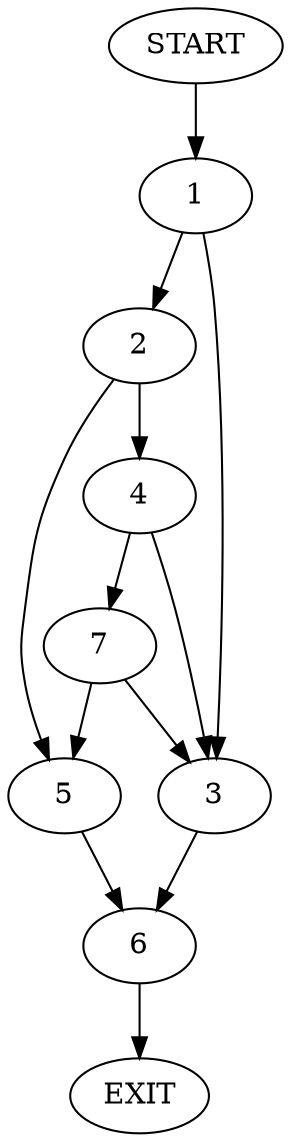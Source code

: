 digraph {
0 [label="START"]
8 [label="EXIT"]
0 -> 1
1 -> 2
1 -> 3
2 -> 4
2 -> 5
3 -> 6
4 -> 3
4 -> 7
5 -> 6
7 -> 3
7 -> 5
6 -> 8
}
